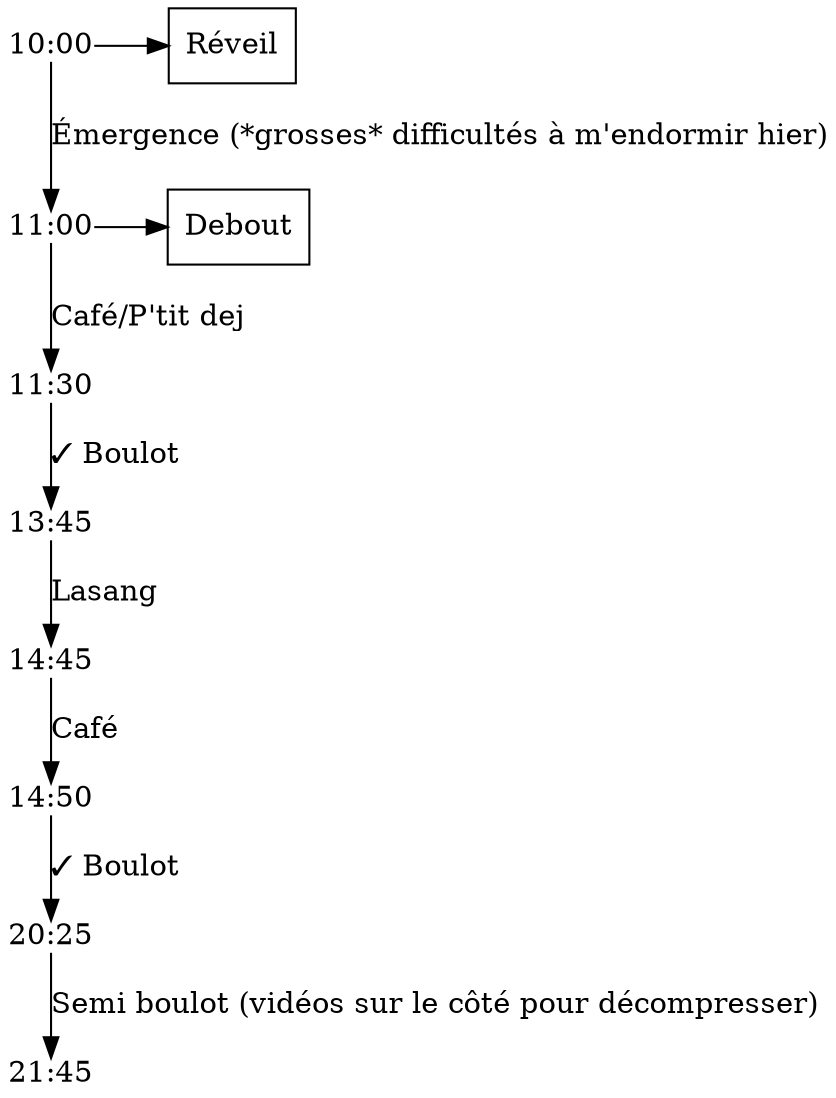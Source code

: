 digraph "2023-11-22" {
  node [shape = plain];
  "10:00" -> "11:00" [label = "Émergence (*grosses* difficultés à m'endormir hier)"];
  "11:00" -> "11:30" [label = "Café/P'tit dej"];
  "11:30" -> "13:45" [label = "✓ Boulot"];
  "13:45" -> "14:45" [label = "Lasang"];
  "14:45" -> "14:50" [label = "Café"];
  "14:50" -> "20:25" [label = "✓ Boulot"];
  "20:25" -> "21:45" [label = "Semi boulot (vidéos sur le côté pour décompresser)"];

  node [shape = box];
  {rank = same; "10:00" -> "Réveil"};
  {rank = same; "11:00" -> "Debout"};
}
